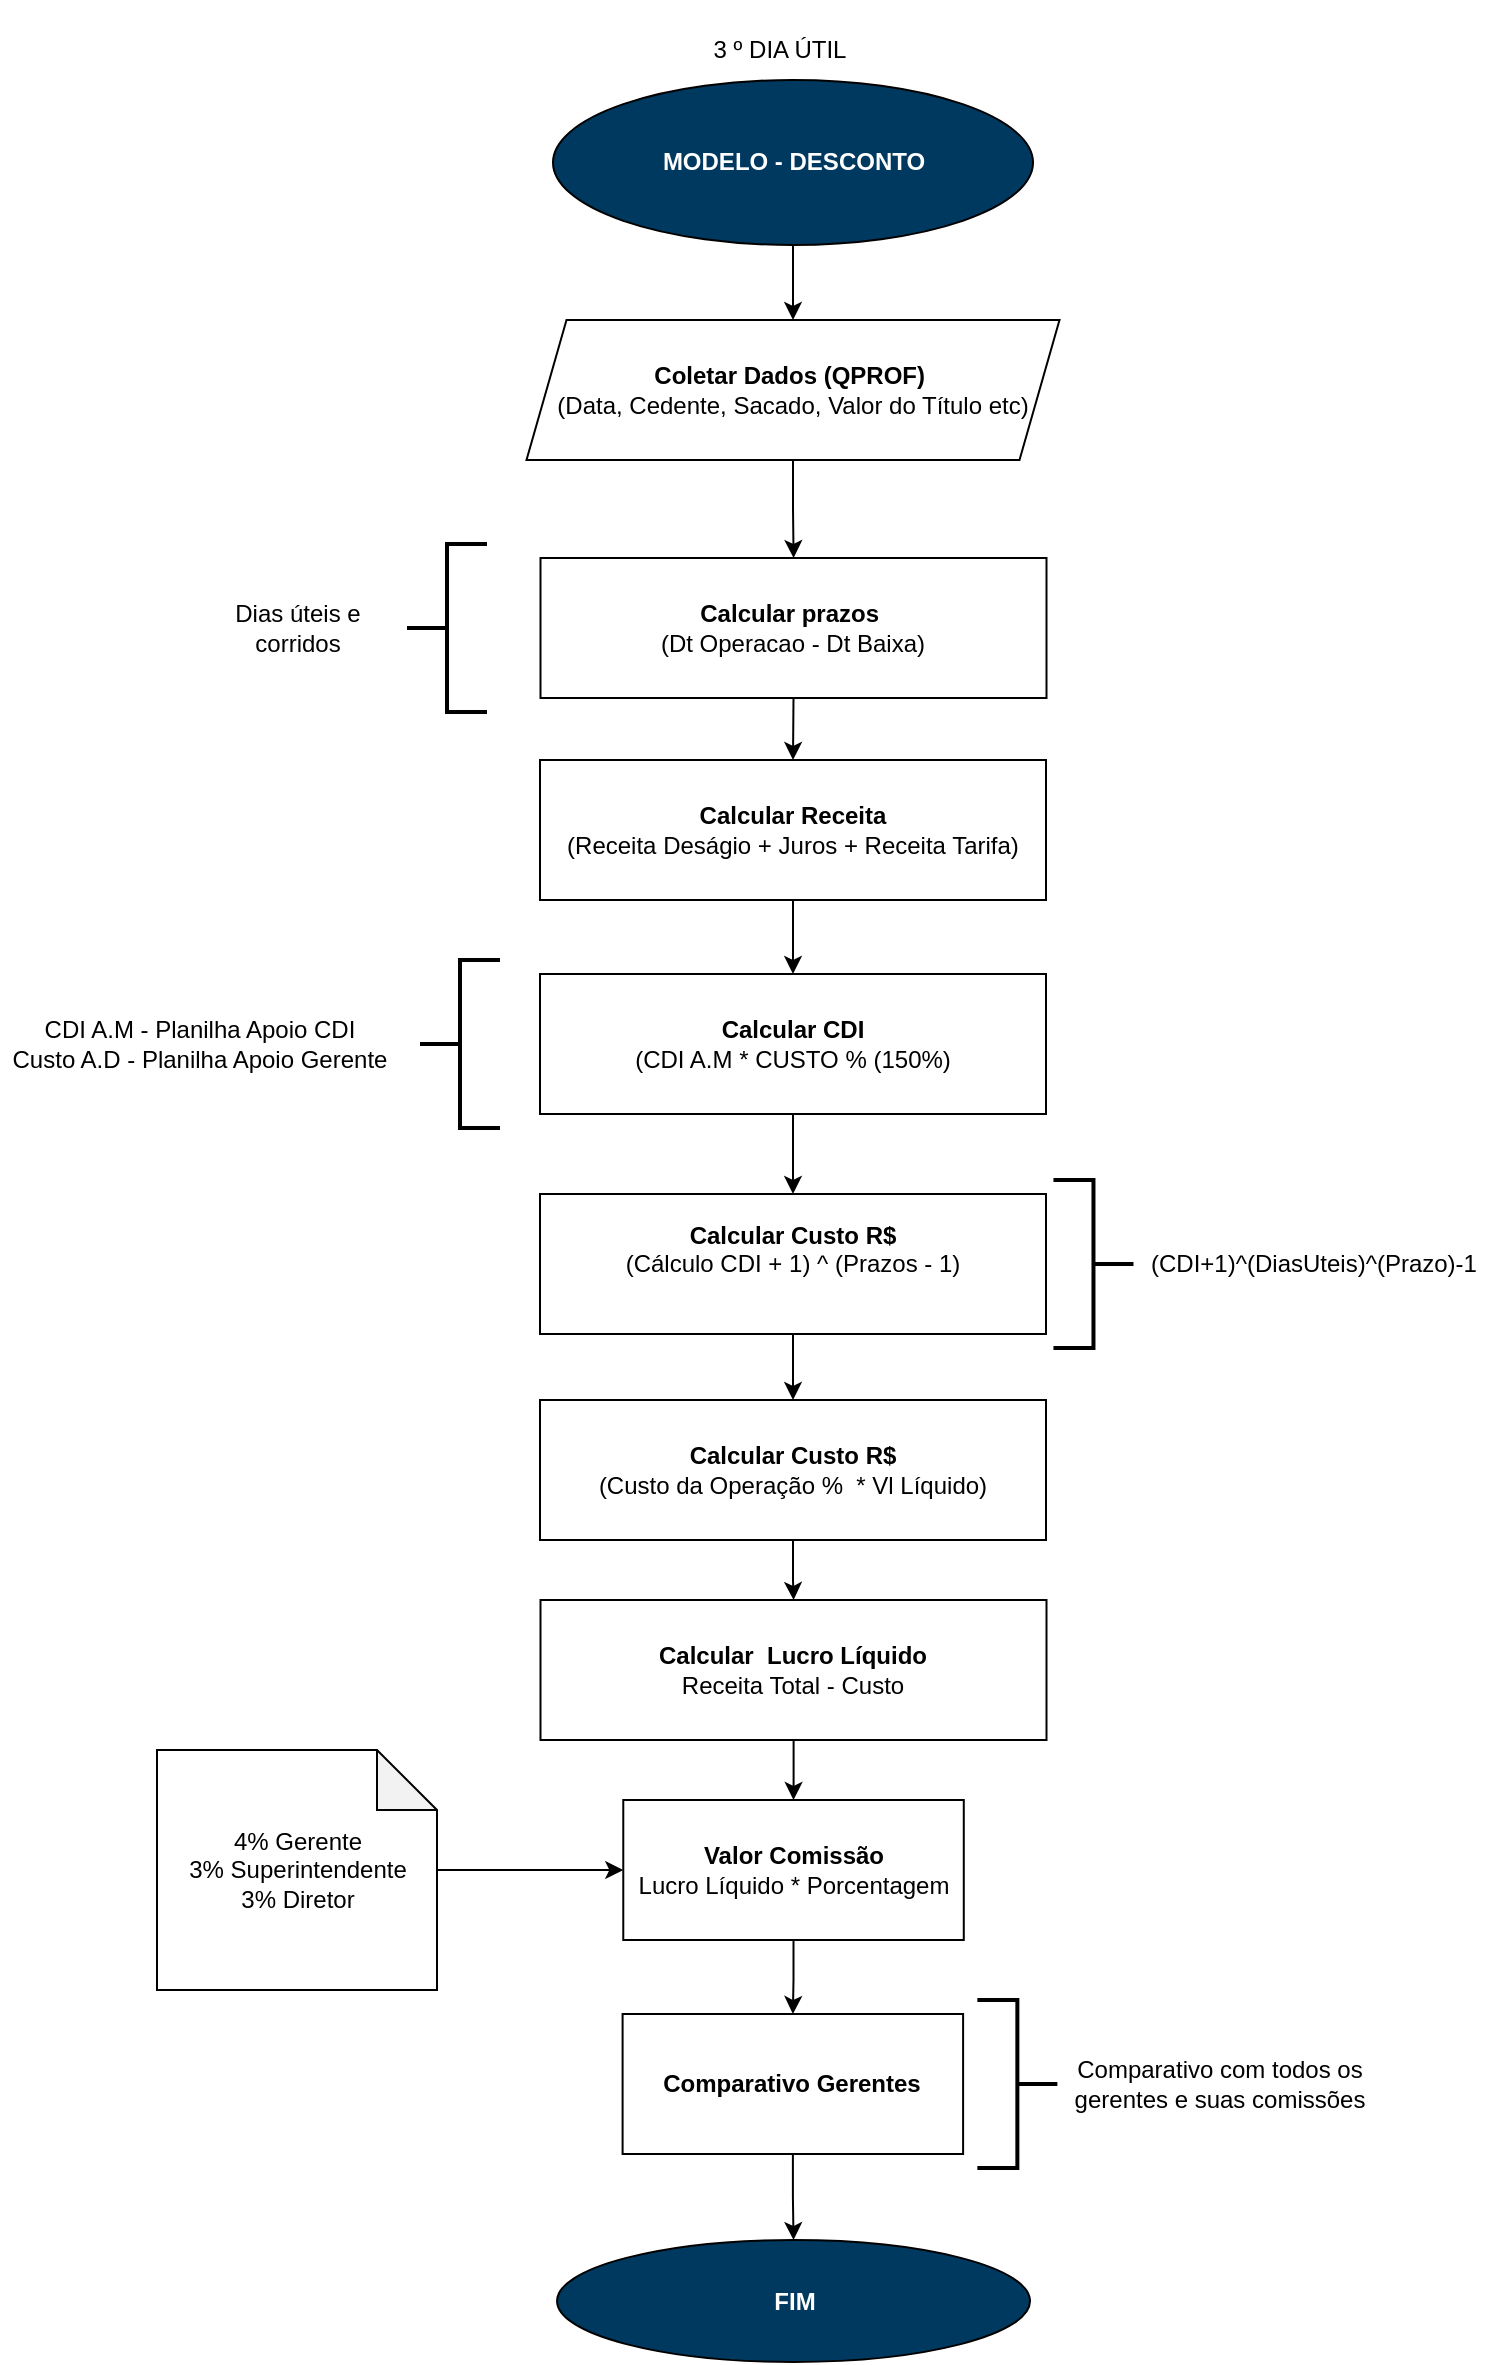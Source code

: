 <mxfile version="24.7.10" pages="4">
  <diagram name="Desconto" id="_d2cayw3rxY8vn-zWWvY">
    <mxGraphModel dx="2306" dy="2177" grid="1" gridSize="10" guides="1" tooltips="1" connect="1" arrows="1" fold="1" page="1" pageScale="1" pageWidth="827" pageHeight="1169" math="0" shadow="0">
      <root>
        <mxCell id="0" />
        <mxCell id="1" parent="0" />
        <mxCell id="TeKsGyX4EHNwTsalYo8B-63" style="edgeStyle=orthogonalEdgeStyle;rounded=0;orthogonalLoop=1;jettySize=auto;html=1;exitX=0.5;exitY=1;exitDx=0;exitDy=0;entryX=0.5;entryY=1;entryDx=0;entryDy=0;" parent="1" edge="1">
          <mxGeometry relative="1" as="geometry">
            <mxPoint x="1140" y="1192.5" as="targetPoint" />
          </mxGeometry>
        </mxCell>
        <mxCell id="TeKsGyX4EHNwTsalYo8B-71" style="edgeStyle=orthogonalEdgeStyle;rounded=0;orthogonalLoop=1;jettySize=auto;html=1;exitX=1;exitY=0.5;exitDx=0;exitDy=0;entryX=0;entryY=0.5;entryDx=0;entryDy=0;" parent="1" edge="1">
          <mxGeometry relative="1" as="geometry">
            <mxPoint x="1240" y="1155" as="sourcePoint" />
          </mxGeometry>
        </mxCell>
        <mxCell id="s9tQfGSfNcySYrhV0mtR-148" value="3 º DIA ÚTIL" style="text;html=1;align=center;verticalAlign=middle;whiteSpace=wrap;rounded=0;" parent="1" vertex="1">
          <mxGeometry x="395.25" y="-340" width="150" height="50" as="geometry" />
        </mxCell>
        <mxCell id="6R9e0S38YPJOB4MfhtHX-23" style="edgeStyle=orthogonalEdgeStyle;rounded=0;orthogonalLoop=1;jettySize=auto;html=1;exitX=0.5;exitY=1;exitDx=0;exitDy=0;entryX=0.5;entryY=0;entryDx=0;entryDy=0;" parent="1" source="s9tQfGSfNcySYrhV0mtR-16" target="ZZocRbKpfJS5ne6Fi3mc-1" edge="1">
          <mxGeometry relative="1" as="geometry">
            <mxPoint x="476.875" y="247" as="targetPoint" />
          </mxGeometry>
        </mxCell>
        <mxCell id="s9tQfGSfNcySYrhV0mtR-16" value="&lt;b&gt;Calcular Receita&lt;/b&gt;&lt;br&gt;(Receita Deságio + Juros + Receita Tarifa)" style="rounded=0;whiteSpace=wrap;html=1;" parent="1" vertex="1">
          <mxGeometry x="350" y="40" width="253" height="70" as="geometry" />
        </mxCell>
        <mxCell id="6R9e0S38YPJOB4MfhtHX-8" style="edgeStyle=orthogonalEdgeStyle;rounded=0;orthogonalLoop=1;jettySize=auto;html=1;exitX=0.5;exitY=1;exitDx=0;exitDy=0;entryX=0.5;entryY=0;entryDx=0;entryDy=0;" parent="1" source="s9tQfGSfNcySYrhV0mtR-18" target="s9tQfGSfNcySYrhV0mtR-16" edge="1">
          <mxGeometry relative="1" as="geometry">
            <mxPoint x="476.5" y="80" as="targetPoint" />
          </mxGeometry>
        </mxCell>
        <mxCell id="s9tQfGSfNcySYrhV0mtR-18" value="&lt;b&gt;Calcular prazos&amp;nbsp;&lt;/b&gt;&lt;br&gt;(Dt Operacao - Dt Baixa)" style="rounded=0;whiteSpace=wrap;html=1;" parent="1" vertex="1">
          <mxGeometry x="350.25" y="-61" width="253" height="70" as="geometry" />
        </mxCell>
        <mxCell id="6R9e0S38YPJOB4MfhtHX-39" style="edgeStyle=orthogonalEdgeStyle;rounded=0;orthogonalLoop=1;jettySize=auto;html=1;exitX=0.5;exitY=1;exitDx=0;exitDy=0;entryX=0.5;entryY=0;entryDx=0;entryDy=0;" parent="1" source="s9tQfGSfNcySYrhV0mtR-42" target="6R9e0S38YPJOB4MfhtHX-30" edge="1">
          <mxGeometry relative="1" as="geometry" />
        </mxCell>
        <mxCell id="s9tQfGSfNcySYrhV0mtR-42" value="&lt;b&gt;&lt;font color=&quot;#ffffff&quot;&gt;MODELO - DESCONTO&lt;/font&gt;&lt;/b&gt;" style="ellipse;whiteSpace=wrap;html=1;fillColor=#003960;" parent="1" vertex="1">
          <mxGeometry x="356.5" y="-300" width="240" height="82.5" as="geometry" />
        </mxCell>
        <mxCell id="6R9e0S38YPJOB4MfhtHX-20" value="" style="strokeWidth=2;html=1;shape=mxgraph.flowchart.annotation_2;align=left;labelPosition=right;pointerEvents=1;fillColor=#003960;" parent="1" vertex="1">
          <mxGeometry x="283.5" y="-68" width="40" height="84" as="geometry" />
        </mxCell>
        <mxCell id="6R9e0S38YPJOB4MfhtHX-21" value="Dias úteis e corridos" style="text;html=1;align=center;verticalAlign=middle;whiteSpace=wrap;rounded=0;" parent="1" vertex="1">
          <mxGeometry x="183.5" y="-44" width="90" height="36" as="geometry" />
        </mxCell>
        <mxCell id="yP4JoTnGkoKO8JnlrIDl-3" value="" style="edgeStyle=orthogonalEdgeStyle;rounded=0;orthogonalLoop=1;jettySize=auto;html=1;" parent="1" source="6R9e0S38YPJOB4MfhtHX-28" target="6R9e0S38YPJOB4MfhtHX-32" edge="1">
          <mxGeometry relative="1" as="geometry" />
        </mxCell>
        <mxCell id="6R9e0S38YPJOB4MfhtHX-28" value="&lt;div&gt;&lt;b&gt;Calcular Custo R$&lt;/b&gt;&lt;br&gt;(Custo da Operação %&amp;nbsp; * Vl Líquido)&lt;/div&gt;" style="rounded=0;whiteSpace=wrap;html=1;" parent="1" vertex="1">
          <mxGeometry x="350" y="360" width="253" height="70" as="geometry" />
        </mxCell>
        <mxCell id="6R9e0S38YPJOB4MfhtHX-31" style="edgeStyle=orthogonalEdgeStyle;rounded=0;orthogonalLoop=1;jettySize=auto;html=1;exitX=0.5;exitY=1;exitDx=0;exitDy=0;" parent="1" source="6R9e0S38YPJOB4MfhtHX-30" target="s9tQfGSfNcySYrhV0mtR-18" edge="1">
          <mxGeometry relative="1" as="geometry" />
        </mxCell>
        <mxCell id="6R9e0S38YPJOB4MfhtHX-30" value="&lt;b&gt;Coletar Dados (QPROF)&amp;nbsp;&lt;/b&gt;&lt;div&gt;(Data, Cedente, Sacado, Valor do Título etc)&lt;/div&gt;" style="shape=parallelogram;perimeter=parallelogramPerimeter;whiteSpace=wrap;html=1;fixedSize=1;" parent="1" vertex="1">
          <mxGeometry x="343.25" y="-180" width="266.5" height="70" as="geometry" />
        </mxCell>
        <mxCell id="yP4JoTnGkoKO8JnlrIDl-5" value="" style="edgeStyle=orthogonalEdgeStyle;rounded=0;orthogonalLoop=1;jettySize=auto;html=1;" parent="1" source="6R9e0S38YPJOB4MfhtHX-32" target="6R9e0S38YPJOB4MfhtHX-57" edge="1">
          <mxGeometry relative="1" as="geometry" />
        </mxCell>
        <mxCell id="6R9e0S38YPJOB4MfhtHX-32" value="&lt;b&gt;Calcular&amp;nbsp;&amp;nbsp;&lt;/b&gt;&lt;b&gt;Lucro Líquido&lt;br&gt;&lt;/b&gt;Receita Total -&amp;nbsp;&lt;span style=&quot;background-color: initial;&quot;&gt;Custo&lt;/span&gt;" style="rounded=0;whiteSpace=wrap;html=1;" parent="1" vertex="1">
          <mxGeometry x="350.25" y="460" width="253" height="70" as="geometry" />
        </mxCell>
        <mxCell id="yP4JoTnGkoKO8JnlrIDl-6" value="" style="edgeStyle=orthogonalEdgeStyle;rounded=0;orthogonalLoop=1;jettySize=auto;html=1;" parent="1" source="6R9e0S38YPJOB4MfhtHX-57" target="12A56TbVkGBOpqcJUSsV-4" edge="1">
          <mxGeometry relative="1" as="geometry" />
        </mxCell>
        <mxCell id="6R9e0S38YPJOB4MfhtHX-57" value="&lt;b&gt;Valor Comissão&lt;br&gt;&lt;/b&gt;Lucro Líquido * Porcentagem" style="rounded=0;whiteSpace=wrap;html=1;" parent="1" vertex="1">
          <mxGeometry x="391.64" y="560" width="170.25" height="70" as="geometry" />
        </mxCell>
        <mxCell id="6R9e0S38YPJOB4MfhtHX-59" value="&lt;b&gt;&lt;font color=&quot;#ffffff&quot;&gt;FIM&lt;/font&gt;&lt;/b&gt;" style="ellipse;whiteSpace=wrap;html=1;fillColor=#003960;" parent="1" vertex="1">
          <mxGeometry x="358.52" y="780" width="236.5" height="61" as="geometry" />
        </mxCell>
        <mxCell id="yP4JoTnGkoKO8JnlrIDl-7" value="" style="edgeStyle=orthogonalEdgeStyle;rounded=0;orthogonalLoop=1;jettySize=auto;html=1;" parent="1" source="12A56TbVkGBOpqcJUSsV-4" target="6R9e0S38YPJOB4MfhtHX-59" edge="1">
          <mxGeometry relative="1" as="geometry" />
        </mxCell>
        <mxCell id="yP4JoTnGkoKO8JnlrIDl-4" value="" style="edgeStyle=orthogonalEdgeStyle;rounded=0;orthogonalLoop=1;jettySize=auto;html=1;" parent="1" source="WtkpYPYLF3NqtBBW18X0-1" target="6R9e0S38YPJOB4MfhtHX-57" edge="1">
          <mxGeometry relative="1" as="geometry" />
        </mxCell>
        <mxCell id="WtkpYPYLF3NqtBBW18X0-1" value="&lt;div&gt;4% Gerente&lt;br&gt;3% Superintendente&lt;/div&gt;3% Diretor" style="shape=note;whiteSpace=wrap;html=1;backgroundOutline=1;darkOpacity=0.05;" parent="1" vertex="1">
          <mxGeometry x="158.5" y="535" width="140" height="120" as="geometry" />
        </mxCell>
        <mxCell id="yP4JoTnGkoKO8JnlrIDl-1" value="" style="group" parent="1" vertex="1" connectable="0">
          <mxGeometry x="80" y="140" width="523" height="84" as="geometry" />
        </mxCell>
        <mxCell id="6R9e0S38YPJOB4MfhtHX-25" value="CDI A.M - Planilha Apoio CDI&lt;div&gt;Custo A.D - Planilha Apoio Gerente&lt;/div&gt;" style="text;html=1;align=center;verticalAlign=middle;whiteSpace=wrap;rounded=0;" parent="yP4JoTnGkoKO8JnlrIDl-1" vertex="1">
          <mxGeometry y="24" width="200" height="36" as="geometry" />
        </mxCell>
        <mxCell id="6R9e0S38YPJOB4MfhtHX-38" value="" style="strokeWidth=2;html=1;shape=mxgraph.flowchart.annotation_2;align=left;labelPosition=right;pointerEvents=1;fillColor=#003960;" parent="yP4JoTnGkoKO8JnlrIDl-1" vertex="1">
          <mxGeometry x="210" width="40" height="84" as="geometry" />
        </mxCell>
        <mxCell id="ZZocRbKpfJS5ne6Fi3mc-1" value="&lt;b&gt;Calcular CDI&lt;br&gt;&lt;/b&gt;(CDI A.M * CUSTO % (150%)" style="rounded=0;whiteSpace=wrap;html=1;" parent="yP4JoTnGkoKO8JnlrIDl-1" vertex="1">
          <mxGeometry x="270" y="7" width="253" height="70" as="geometry" />
        </mxCell>
        <mxCell id="yP4JoTnGkoKO8JnlrIDl-9" value="" style="group" parent="1" vertex="1" connectable="0">
          <mxGeometry x="391.3" y="660" width="394.13" height="84" as="geometry" />
        </mxCell>
        <mxCell id="12A56TbVkGBOpqcJUSsV-4" value="&lt;b&gt;Comparativo Gerentes&lt;/b&gt;" style="rounded=0;whiteSpace=wrap;html=1;" parent="yP4JoTnGkoKO8JnlrIDl-9" vertex="1">
          <mxGeometry y="7" width="170.25" height="70" as="geometry" />
        </mxCell>
        <mxCell id="xZUfaCkXMy1GqnFISg14-1" value="" style="strokeWidth=2;html=1;shape=mxgraph.flowchart.annotation_2;align=left;labelPosition=right;pointerEvents=1;direction=west;rotation=0;" parent="yP4JoTnGkoKO8JnlrIDl-9" vertex="1">
          <mxGeometry x="177.38" width="40" height="84" as="geometry" />
        </mxCell>
        <mxCell id="xZUfaCkXMy1GqnFISg14-2" value="Comparativo com todos os gerentes e suas comissões" style="text;html=1;align=center;verticalAlign=middle;whiteSpace=wrap;rounded=0;" parent="yP4JoTnGkoKO8JnlrIDl-9" vertex="1">
          <mxGeometry x="204.13" y="9" width="190" height="66" as="geometry" />
        </mxCell>
        <mxCell id="GWBmuveaV4F98-f31__R-5" value="" style="edgeStyle=orthogonalEdgeStyle;rounded=0;orthogonalLoop=1;jettySize=auto;html=1;" edge="1" parent="1" source="GWBmuveaV4F98-f31__R-1" target="6R9e0S38YPJOB4MfhtHX-28">
          <mxGeometry relative="1" as="geometry" />
        </mxCell>
        <mxCell id="GWBmuveaV4F98-f31__R-4" value="" style="edgeStyle=orthogonalEdgeStyle;rounded=0;orthogonalLoop=1;jettySize=auto;html=1;" edge="1" parent="1" source="ZZocRbKpfJS5ne6Fi3mc-1" target="GWBmuveaV4F98-f31__R-1">
          <mxGeometry relative="1" as="geometry" />
        </mxCell>
        <mxCell id="GWBmuveaV4F98-f31__R-10" value="" style="group" vertex="1" connectable="0" parent="1">
          <mxGeometry x="350" y="250" width="476.74" height="84" as="geometry" />
        </mxCell>
        <mxCell id="GWBmuveaV4F98-f31__R-1" value="&lt;b&gt;Calcular&amp;nbsp;&lt;/b&gt;&lt;b&gt;Custo R$&lt;br&gt;&lt;/b&gt;(Cálculo CDI + 1) ^ (Prazos - 1)&lt;br&gt;&lt;div&gt;&lt;br&gt;&lt;/div&gt;" style="rounded=0;whiteSpace=wrap;html=1;" vertex="1" parent="GWBmuveaV4F98-f31__R-10">
          <mxGeometry y="7" width="253" height="70" as="geometry" />
        </mxCell>
        <mxCell id="GWBmuveaV4F98-f31__R-2" value="" style="strokeWidth=2;html=1;shape=mxgraph.flowchart.annotation_2;align=left;labelPosition=right;pointerEvents=1;direction=west;fillColor=#003960;" vertex="1" parent="GWBmuveaV4F98-f31__R-10">
          <mxGeometry x="256.74" width="40" height="84" as="geometry" />
        </mxCell>
        <mxCell id="GWBmuveaV4F98-f31__R-3" value="(CDI+1)^(DiasUteis)^(Prazo)-1" style="text;html=1;align=center;verticalAlign=middle;whiteSpace=wrap;rounded=0;" vertex="1" parent="GWBmuveaV4F98-f31__R-10">
          <mxGeometry x="296.74" y="24" width="180" height="36" as="geometry" />
        </mxCell>
      </root>
    </mxGraphModel>
  </diagram>
  <diagram id="k5cFWQFqlMl-SQ0jzQPr" name="CCB E NC">
    <mxGraphModel dx="422" dy="1715" grid="1" gridSize="10" guides="1" tooltips="1" connect="1" arrows="1" fold="1" page="1" pageScale="1" pageWidth="827" pageHeight="1169" math="0" shadow="0">
      <root>
        <mxCell id="0" />
        <mxCell id="1" parent="0" />
        <mxCell id="7jhAaIwT8uO-WgDqWZ5D-1" value="" style="strokeWidth=2;html=1;shape=mxgraph.flowchart.annotation_2;align=left;labelPosition=right;pointerEvents=1;fillColor=#003960;" parent="1" vertex="1">
          <mxGeometry x="1590" y="290" width="40" height="84" as="geometry" />
        </mxCell>
        <mxCell id="7jhAaIwT8uO-WgDqWZ5D-2" value="Dias úteis e corridos" style="text;html=1;align=center;verticalAlign=middle;whiteSpace=wrap;rounded=0;" parent="1" vertex="1">
          <mxGeometry x="1500" y="314" width="90" height="36" as="geometry" />
        </mxCell>
        <mxCell id="7jhAaIwT8uO-WgDqWZ5D-5" value="" style="strokeWidth=2;html=1;shape=mxgraph.flowchart.annotation_2;align=left;labelPosition=right;pointerEvents=1;fillColor=#003960;" parent="1" vertex="1">
          <mxGeometry x="1590" y="420" width="40" height="84" as="geometry" />
        </mxCell>
        <mxCell id="7jhAaIwT8uO-WgDqWZ5D-6" value="Realiza uma soma partir do número de aditivo, fundo e quantidade de parcelas&lt;br&gt;(Parcela Prevista)" style="text;html=1;align=center;verticalAlign=middle;whiteSpace=wrap;rounded=0;" parent="1" vertex="1">
          <mxGeometry x="1410" y="429" width="190" height="66" as="geometry" />
        </mxCell>
        <mxCell id="7jhAaIwT8uO-WgDqWZ5D-8" value="" style="strokeWidth=2;html=1;shape=mxgraph.flowchart.annotation_2;align=left;labelPosition=right;pointerEvents=1;fillColor=#003960;" parent="1" vertex="1">
          <mxGeometry x="1590" y="543" width="40" height="84" as="geometry" />
        </mxCell>
        <mxCell id="7jhAaIwT8uO-WgDqWZ5D-9" value="PROCV em uma tabela apoio de NC E CCB" style="text;html=1;align=center;verticalAlign=middle;whiteSpace=wrap;rounded=0;" parent="1" vertex="1">
          <mxGeometry x="1410" y="552" width="190" height="66" as="geometry" />
        </mxCell>
        <mxCell id="vIKfB7wCzCkGlQADSQGg-4" style="edgeStyle=orthogonalEdgeStyle;rounded=0;orthogonalLoop=1;jettySize=auto;html=1;exitX=0.5;exitY=1;exitDx=0;exitDy=0;entryX=0.5;entryY=0;entryDx=0;entryDy=0;" parent="1" source="vIKfB7wCzCkGlQADSQGg-5" target="vIKfB7wCzCkGlQADSQGg-9" edge="1">
          <mxGeometry relative="1" as="geometry">
            <mxPoint x="1768" y="377.5" as="targetPoint" />
          </mxGeometry>
        </mxCell>
        <mxCell id="vIKfB7wCzCkGlQADSQGg-5" value="&lt;b&gt;Calcular Prazos e Quantidade de Parcelas&lt;/b&gt;" style="rounded=0;whiteSpace=wrap;html=1;" parent="1" vertex="1">
          <mxGeometry x="1640" y="297.5" width="253" height="70" as="geometry" />
        </mxCell>
        <mxCell id="vIKfB7wCzCkGlQADSQGg-6" style="edgeStyle=orthogonalEdgeStyle;rounded=0;orthogonalLoop=1;jettySize=auto;html=1;exitX=1;exitY=0.5;exitDx=0;exitDy=0;entryX=0;entryY=0.5;entryDx=0;entryDy=0;" parent="1" source="vIKfB7wCzCkGlQADSQGg-7" target="vIKfB7wCzCkGlQADSQGg-11" edge="1">
          <mxGeometry relative="1" as="geometry" />
        </mxCell>
        <mxCell id="vIKfB7wCzCkGlQADSQGg-7" value="&lt;b&gt;Calcular&amp;nbsp;&lt;/b&gt;&lt;b&gt;Saldo Devedor&lt;/b&gt;" style="rounded=0;whiteSpace=wrap;html=1;" parent="1" vertex="1">
          <mxGeometry x="1640" y="547.5" width="253" height="70" as="geometry" />
        </mxCell>
        <mxCell id="vIKfB7wCzCkGlQADSQGg-8" style="edgeStyle=orthogonalEdgeStyle;rounded=0;orthogonalLoop=1;jettySize=auto;html=1;exitX=0.5;exitY=1;exitDx=0;exitDy=0;entryX=0.5;entryY=0;entryDx=0;entryDy=0;" parent="1" source="vIKfB7wCzCkGlQADSQGg-9" target="vIKfB7wCzCkGlQADSQGg-7" edge="1">
          <mxGeometry relative="1" as="geometry" />
        </mxCell>
        <mxCell id="vIKfB7wCzCkGlQADSQGg-9" value="&lt;b&gt;Calcular&amp;nbsp;&lt;/b&gt;&lt;b&gt;Parcela Principal&lt;/b&gt;&lt;div&gt;&lt;br&gt;&lt;/div&gt;" style="rounded=0;whiteSpace=wrap;html=1;" parent="1" vertex="1">
          <mxGeometry x="1640" y="427.5" width="253" height="70" as="geometry" />
        </mxCell>
        <mxCell id="vIKfB7wCzCkGlQADSQGg-10" value="" style="edgeStyle=orthogonalEdgeStyle;rounded=0;orthogonalLoop=1;jettySize=auto;html=1;exitX=0.5;exitY=0;exitDx=0;exitDy=0;entryX=0.5;entryY=1;entryDx=0;entryDy=0;" parent="1" source="vIKfB7wCzCkGlQADSQGg-11" target="vIKfB7wCzCkGlQADSQGg-13" edge="1">
          <mxGeometry relative="1" as="geometry" />
        </mxCell>
        <mxCell id="vIKfB7wCzCkGlQADSQGg-11" value="&lt;b&gt;Calcular&amp;nbsp;&lt;/b&gt;&lt;b&gt;Receita Total da Parcela&lt;/b&gt;&lt;br&gt;(Receita Pré + Receita Pós + Receita Juros/Mora/Acertos" style="rounded=0;whiteSpace=wrap;html=1;" parent="1" vertex="1">
          <mxGeometry x="1991.5" y="547.5" width="253" height="70" as="geometry" />
        </mxCell>
        <mxCell id="vIKfB7wCzCkGlQADSQGg-12" style="edgeStyle=orthogonalEdgeStyle;rounded=0;orthogonalLoop=1;jettySize=auto;html=1;exitX=0.5;exitY=0;exitDx=0;exitDy=0;entryX=0.5;entryY=1;entryDx=0;entryDy=0;" parent="1" source="vIKfB7wCzCkGlQADSQGg-13" target="vIKfB7wCzCkGlQADSQGg-17" edge="1">
          <mxGeometry relative="1" as="geometry">
            <mxPoint x="2118" y="387.5" as="targetPoint" />
          </mxGeometry>
        </mxCell>
        <mxCell id="vIKfB7wCzCkGlQADSQGg-13" value="&lt;b&gt;Calcular CDI&lt;br&gt;&lt;/b&gt;(CDI A.M * CUSTO % (150%)" style="rounded=0;whiteSpace=wrap;html=1;" parent="1" vertex="1">
          <mxGeometry x="1991.5" y="428.5" width="253" height="70" as="geometry" />
        </mxCell>
        <mxCell id="vIKfB7wCzCkGlQADSQGg-14" style="edgeStyle=orthogonalEdgeStyle;rounded=0;orthogonalLoop=1;jettySize=auto;html=1;exitX=0.5;exitY=1;exitDx=0;exitDy=0;entryX=0.5;entryY=0;entryDx=0;entryDy=0;" parent="1" source="vIKfB7wCzCkGlQADSQGg-15" target="6rHBd71rpCZQ0cB7g7X_-1" edge="1">
          <mxGeometry relative="1" as="geometry">
            <mxPoint x="1766.5" y="160" as="targetPoint" />
          </mxGeometry>
        </mxCell>
        <mxCell id="vIKfB7wCzCkGlQADSQGg-15" value="&lt;b&gt;&lt;font color=&quot;#ffffff&quot;&gt;MODELO CCB e NC&lt;/font&gt;&lt;/b&gt;" style="ellipse;whiteSpace=wrap;html=1;fillColor=#003960;" parent="1" vertex="1">
          <mxGeometry x="1652.25" y="20" width="240" height="82.5" as="geometry" />
        </mxCell>
        <mxCell id="vIKfB7wCzCkGlQADSQGg-16" style="edgeStyle=orthogonalEdgeStyle;rounded=0;orthogonalLoop=1;jettySize=auto;html=1;entryX=0.5;entryY=1;entryDx=0;entryDy=0;" parent="1" source="vIKfB7wCzCkGlQADSQGg-17" target="vIKfB7wCzCkGlQADSQGg-41" edge="1">
          <mxGeometry relative="1" as="geometry" />
        </mxCell>
        <mxCell id="vIKfB7wCzCkGlQADSQGg-17" value="&lt;b&gt;Calcular&amp;nbsp;&lt;/b&gt;&lt;b&gt;Custo R$&lt;br&gt;&lt;/b&gt;(Cálculo CDI + 1) ^ (Prazos - 1)&lt;br&gt;&lt;div&gt;&lt;br&gt;&lt;/div&gt;" style="rounded=0;whiteSpace=wrap;html=1;" parent="1" vertex="1">
          <mxGeometry x="1991.5" y="299.5" width="253" height="70" as="geometry" />
        </mxCell>
        <mxCell id="6xUZ85JvRuJn5r9nFcfb-11" style="edgeStyle=orthogonalEdgeStyle;rounded=0;orthogonalLoop=1;jettySize=auto;html=1;entryX=0.5;entryY=0;entryDx=0;entryDy=0;exitX=0.5;exitY=0;exitDx=0;exitDy=0;" parent="1" source="vIKfB7wCzCkGlQADSQGg-22" target="6xUZ85JvRuJn5r9nFcfb-12" edge="1">
          <mxGeometry relative="1" as="geometry">
            <mxPoint x="2775" y="23" as="targetPoint" />
            <Array as="points">
              <mxPoint x="2445" y="-138" />
              <mxPoint x="3188" y="-138" />
            </Array>
            <mxPoint x="2400" y="-108.0" as="sourcePoint" />
          </mxGeometry>
        </mxCell>
        <mxCell id="6xUZ85JvRuJn5r9nFcfb-16" value="&lt;font style=&quot;font-size: 11px;&quot;&gt;&lt;b&gt;Não há comissionamento&lt;/b&gt;&lt;/font&gt;" style="edgeLabel;html=1;align=center;verticalAlign=middle;resizable=0;points=[];" parent="6xUZ85JvRuJn5r9nFcfb-11" vertex="1" connectable="0">
          <mxGeometry x="0.899" relative="1" as="geometry">
            <mxPoint as="offset" />
          </mxGeometry>
        </mxCell>
        <mxCell id="6xUZ85JvRuJn5r9nFcfb-19" value="&lt;font style=&quot;font-size: 12px;&quot;&gt;&lt;b&gt;NÃO&lt;/b&gt;&lt;/font&gt;" style="edgeLabel;html=1;align=center;verticalAlign=middle;resizable=0;points=[];" parent="6xUZ85JvRuJn5r9nFcfb-11" vertex="1" connectable="0">
          <mxGeometry x="-0.28" y="-1" relative="1" as="geometry">
            <mxPoint y="-11" as="offset" />
          </mxGeometry>
        </mxCell>
        <mxCell id="6xUZ85JvRuJn5r9nFcfb-17" style="edgeStyle=orthogonalEdgeStyle;rounded=0;orthogonalLoop=1;jettySize=auto;html=1;exitX=1;exitY=0.5;exitDx=0;exitDy=0;entryX=0.5;entryY=0;entryDx=0;entryDy=0;" parent="1" source="vIKfB7wCzCkGlQADSQGg-22" target="FxlYlC4geTRAHk9puQJs-1" edge="1">
          <mxGeometry relative="1" as="geometry">
            <mxPoint x="2815.13" y="167" as="targetPoint" />
          </mxGeometry>
        </mxCell>
        <mxCell id="6xUZ85JvRuJn5r9nFcfb-18" value="&lt;b&gt;&lt;font style=&quot;font-size: 12px;&quot;&gt;SIM&lt;/font&gt;&lt;/b&gt;" style="edgeLabel;html=1;align=center;verticalAlign=middle;resizable=0;points=[];" parent="6xUZ85JvRuJn5r9nFcfb-17" vertex="1" connectable="0">
          <mxGeometry x="-0.021" y="5" relative="1" as="geometry">
            <mxPoint x="-7" y="30" as="offset" />
          </mxGeometry>
        </mxCell>
        <mxCell id="vIKfB7wCzCkGlQADSQGg-22" value="&lt;font color=&quot;#ffffff&quot;&gt;&lt;b&gt;Lucro Líquido &amp;gt; 0?&lt;/b&gt;&lt;/font&gt;" style="rhombus;whiteSpace=wrap;html=1;fillColor=#003960;" parent="1" vertex="1">
          <mxGeometry x="2290" y="-100" width="310" height="155" as="geometry" />
        </mxCell>
        <mxCell id="P6HdtfM3hRBSKh-L1GdB-3" style="edgeStyle=orthogonalEdgeStyle;rounded=0;orthogonalLoop=1;jettySize=auto;html=1;entryX=0;entryY=0.5;entryDx=0;entryDy=0;exitX=0.5;exitY=0;exitDx=0;exitDy=0;" parent="1" source="vIKfB7wCzCkGlQADSQGg-41" target="vIKfB7wCzCkGlQADSQGg-22" edge="1">
          <mxGeometry relative="1" as="geometry" />
        </mxCell>
        <mxCell id="vIKfB7wCzCkGlQADSQGg-41" value="&lt;b&gt;Calcular&amp;nbsp;&amp;nbsp;&lt;/b&gt;&lt;b&gt;Lucro Líquido&lt;br&gt;&lt;/b&gt;(Receita Total -&amp;nbsp;&lt;span style=&quot;background-color: initial;&quot;&gt;Custo)&lt;/span&gt;" style="rounded=0;whiteSpace=wrap;html=1;" parent="1" vertex="1">
          <mxGeometry x="1991" y="150" width="253" height="70" as="geometry" />
        </mxCell>
        <mxCell id="6xUZ85JvRuJn5r9nFcfb-7" value="" style="strokeWidth=2;html=1;shape=mxgraph.flowchart.annotation_2;align=left;labelPosition=right;pointerEvents=1;direction=west;fillColor=#003960;" parent="1" vertex="1">
          <mxGeometry x="2250" y="289.5" width="40" height="84" as="geometry" />
        </mxCell>
        <mxCell id="6xUZ85JvRuJn5r9nFcfb-8" value="(CDI+1)^(DiasUteis)^(Prazo)-1" style="text;html=1;align=center;verticalAlign=middle;whiteSpace=wrap;rounded=0;" parent="1" vertex="1">
          <mxGeometry x="2290" y="313.5" width="180" height="36" as="geometry" />
        </mxCell>
        <mxCell id="6xUZ85JvRuJn5r9nFcfb-12" value="&lt;b&gt;&lt;font color=&quot;#ffffff&quot;&gt;FIM&lt;/font&gt;&lt;/b&gt;" style="ellipse;whiteSpace=wrap;html=1;fillColor=#003960;" parent="1" vertex="1">
          <mxGeometry x="3068.3" y="252" width="240" height="82.5" as="geometry" />
        </mxCell>
        <mxCell id="FxlYlC4geTRAHk9puQJs-4" style="edgeStyle=orthogonalEdgeStyle;rounded=0;orthogonalLoop=1;jettySize=auto;html=1;exitX=0.5;exitY=1;exitDx=0;exitDy=0;" parent="1" source="FxlYlC4geTRAHk9puQJs-1" target="FxlYlC4geTRAHk9puQJs-2" edge="1">
          <mxGeometry relative="1" as="geometry" />
        </mxCell>
        <mxCell id="FxlYlC4geTRAHk9puQJs-1" value="&lt;b&gt;Valor Comissão&lt;/b&gt;&lt;br&gt;Lucro Líquido * Porcentagem" style="rounded=0;whiteSpace=wrap;html=1;" parent="1" vertex="1">
          <mxGeometry x="2630" y="202.5" width="170.25" height="70" as="geometry" />
        </mxCell>
        <mxCell id="FxlYlC4geTRAHk9puQJs-5" style="edgeStyle=orthogonalEdgeStyle;rounded=0;orthogonalLoop=1;jettySize=auto;html=1;entryX=0.5;entryY=1;entryDx=0;entryDy=0;" parent="1" target="6xUZ85JvRuJn5r9nFcfb-12" edge="1">
          <mxGeometry relative="1" as="geometry">
            <mxPoint x="2755.25" y="508.0" as="sourcePoint" />
          </mxGeometry>
        </mxCell>
        <mxCell id="FxlYlC4geTRAHk9puQJs-2" value="&lt;b&gt;Comparativo Gerentes&lt;/b&gt;" style="rounded=0;whiteSpace=wrap;html=1;" parent="1" vertex="1">
          <mxGeometry x="2630" y="481" width="170.25" height="70" as="geometry" />
        </mxCell>
        <mxCell id="vC_jY1O479mAw5l7-w_8-2" value="" style="strokeWidth=2;html=1;shape=mxgraph.flowchart.annotation_2;align=left;labelPosition=right;pointerEvents=1;fillColor=#003960;" parent="1" vertex="1">
          <mxGeometry x="1590" y="153" width="40" height="84" as="geometry" />
        </mxCell>
        <mxCell id="vC_jY1O479mAw5l7-w_8-4" value="&lt;span style=&quot;font-size: 14.667px;&quot;&gt;base dos liquidados&lt;/span&gt;&lt;br style=&quot;font-size: 14.667px;&quot;&gt;&lt;span style=&quot;font-size: 14.667px;&quot;&gt;referente ao mês anterior ao cálculo da comissão&lt;/span&gt;" style="text;html=1;align=center;verticalAlign=middle;whiteSpace=wrap;rounded=0;" parent="1" vertex="1">
          <mxGeometry x="1320" y="179.5" width="260" height="36" as="geometry" />
        </mxCell>
        <mxCell id="LdSgvPPgK1jm--LDS9ot-1" value="&lt;h1 style=&quot;margin-top: 0px;&quot;&gt;&lt;span style=&quot;font-size: 12px; font-weight: 400;&quot;&gt;Filtra as operações/comissões dos gerentes por mês&lt;/span&gt;&lt;/h1&gt;" style="text;html=1;whiteSpace=wrap;overflow=hidden;rounded=0;" parent="1" vertex="1">
          <mxGeometry x="2570" y="597.5" width="340" height="50" as="geometry" />
        </mxCell>
        <mxCell id="P6HdtfM3hRBSKh-L1GdB-2" value="" style="edgeStyle=orthogonalEdgeStyle;rounded=0;orthogonalLoop=1;jettySize=auto;html=1;exitX=0.481;exitY=0.983;exitDx=0;exitDy=0;entryX=0.5;entryY=0;entryDx=0;entryDy=0;exitPerimeter=0;" parent="1" source="6rHBd71rpCZQ0cB7g7X_-1" target="vIKfB7wCzCkGlQADSQGg-5" edge="1">
          <mxGeometry relative="1" as="geometry">
            <mxPoint x="1766.5" y="230" as="sourcePoint" />
            <mxPoint x="1766.5" y="200" as="targetPoint" />
          </mxGeometry>
        </mxCell>
        <mxCell id="Uv7BEkV8OwReb3af9JAe-1" value="" style="strokeWidth=2;html=1;shape=mxgraph.flowchart.annotation_2;align=left;labelPosition=right;pointerEvents=1;direction=west;fillColor=#003960;rotation=90;" parent="1" vertex="1">
          <mxGeometry x="2700.13" y="543" width="40" height="84" as="geometry" />
        </mxCell>
        <mxCell id="BvzIrQlNWE1yIMJyPVnd-2" value="&lt;div&gt;4% Gerente&lt;br&gt;3% Superintendente&lt;/div&gt;3% Diretor" style="shape=note;whiteSpace=wrap;html=1;backgroundOutline=1;darkOpacity=0.05;" parent="1" vertex="1">
          <mxGeometry x="2824" y="177" width="140" height="120" as="geometry" />
        </mxCell>
        <mxCell id="BvzIrQlNWE1yIMJyPVnd-3" value="" style="endArrow=none;dashed=1;html=1;rounded=0;entryX=0;entryY=0.5;entryDx=0;entryDy=0;entryPerimeter=0;exitX=1;exitY=0.5;exitDx=0;exitDy=0;" parent="1" source="FxlYlC4geTRAHk9puQJs-1" target="BvzIrQlNWE1yIMJyPVnd-2" edge="1">
          <mxGeometry width="50" height="50" relative="1" as="geometry">
            <mxPoint x="2695.13" y="202" as="sourcePoint" />
            <mxPoint x="3018.63" y="213" as="targetPoint" />
          </mxGeometry>
        </mxCell>
        <mxCell id="6rHBd71rpCZQ0cB7g7X_-1" value="&lt;b&gt;Coletar Dados (QPROF e Calculo Gestora)&lt;/b&gt;&lt;br&gt;(Datas, Cedente, Deságio, Descontos, Abatimento, Encargos, Vl Pago)" style="shape=parallelogram;perimeter=parallelogramPerimeter;whiteSpace=wrap;html=1;fixedSize=1;" parent="1" vertex="1">
          <mxGeometry x="1628" y="152" width="288.5" height="67" as="geometry" />
        </mxCell>
        <mxCell id="NwlQjBFCa17qCAwEVq6G-1" value="Registrar o pq deu zero" style="text;html=1;align=center;verticalAlign=middle;whiteSpace=wrap;rounded=0;" vertex="1" parent="1">
          <mxGeometry x="2900" y="-200" width="180" height="36" as="geometry" />
        </mxCell>
      </root>
    </mxGraphModel>
  </diagram>
  <diagram id="j2bvwfRVPHu4JvJFHbbC" name="MODELO TARIFA - GRAFENO">
    <mxGraphModel dx="1764" dy="771" grid="1" gridSize="10" guides="1" tooltips="1" connect="1" arrows="1" fold="1" page="1" pageScale="1" pageWidth="827" pageHeight="1169" math="0" shadow="0">
      <root>
        <mxCell id="0" />
        <mxCell id="1" parent="0" />
        <mxCell id="ZGCHVMFO-MgxCsaP-ZNn-1" style="edgeStyle=orthogonalEdgeStyle;rounded=0;orthogonalLoop=1;jettySize=auto;html=1;exitX=0.5;exitY=1;exitDx=0;exitDy=0;" parent="1" source="MvIQtc3z3vw_uKLrfAOh-1" target="ZGCHVMFO-MgxCsaP-ZNn-6" edge="1">
          <mxGeometry relative="1" as="geometry">
            <mxPoint x="263" y="1096" as="targetPoint" />
            <mxPoint x="263.0" y="1050" as="sourcePoint" />
          </mxGeometry>
        </mxCell>
        <mxCell id="n6MUuG5d1dolSd7LTPxb-7" style="edgeStyle=orthogonalEdgeStyle;rounded=0;orthogonalLoop=1;jettySize=auto;html=1;exitX=0.5;exitY=1;exitDx=0;exitDy=0;" parent="1" source="ZGCHVMFO-MgxCsaP-ZNn-6" target="n6MUuG5d1dolSd7LTPxb-5" edge="1">
          <mxGeometry relative="1" as="geometry">
            <mxPoint x="263.294" y="1225" as="targetPoint" />
          </mxGeometry>
        </mxCell>
        <mxCell id="ZGCHVMFO-MgxCsaP-ZNn-6" value="&lt;b&gt;Calcular Base de Cáculo &lt;/b&gt;&lt;br&gt;(Vl Intrabank + Impostos + Subsidio)" style="rounded=0;whiteSpace=wrap;html=1;" parent="1" vertex="1">
          <mxGeometry x="136.5" y="1099" width="253" height="70" as="geometry" />
        </mxCell>
        <mxCell id="ZGCHVMFO-MgxCsaP-ZNn-7" style="edgeStyle=orthogonalEdgeStyle;rounded=0;orthogonalLoop=1;jettySize=auto;html=1;exitX=0.5;exitY=1;exitDx=0;exitDy=0;entryX=0.5;entryY=0;entryDx=0;entryDy=0;" parent="1" source="ZGCHVMFO-MgxCsaP-ZNn-8" target="MvIQtc3z3vw_uKLrfAOh-1" edge="1">
          <mxGeometry relative="1" as="geometry">
            <mxPoint x="263.0" y="980" as="targetPoint" />
          </mxGeometry>
        </mxCell>
        <mxCell id="ZGCHVMFO-MgxCsaP-ZNn-8" value="&lt;b&gt;&lt;font color=&quot;#ffffff&quot;&gt;MODELO TARIFA - GRAFENO&lt;/font&gt;&lt;/b&gt;" style="ellipse;whiteSpace=wrap;html=1;fillColor=#003960;" parent="1" vertex="1">
          <mxGeometry x="133.25" y="850" width="259.5" height="92.5" as="geometry" />
        </mxCell>
        <mxCell id="n6MUuG5d1dolSd7LTPxb-1" value="&lt;b&gt;&lt;font color=&quot;#ffffff&quot;&gt;FIM&lt;/font&gt;&lt;/b&gt;" style="ellipse;whiteSpace=wrap;html=1;fillColor=#003960;" parent="1" vertex="1">
          <mxGeometry x="143.25" y="1470" width="240" height="82.5" as="geometry" />
        </mxCell>
        <mxCell id="n6MUuG5d1dolSd7LTPxb-11" style="edgeStyle=orthogonalEdgeStyle;rounded=0;orthogonalLoop=1;jettySize=auto;html=1;exitX=0.5;exitY=1;exitDx=0;exitDy=0;" parent="1" source="n6MUuG5d1dolSd7LTPxb-5" target="n6MUuG5d1dolSd7LTPxb-6" edge="1">
          <mxGeometry relative="1" as="geometry" />
        </mxCell>
        <mxCell id="n6MUuG5d1dolSd7LTPxb-12" style="edgeStyle=orthogonalEdgeStyle;rounded=0;orthogonalLoop=1;jettySize=auto;html=1;exitX=0.5;exitY=1;exitDx=0;exitDy=0;entryX=0.5;entryY=0;entryDx=0;entryDy=0;" parent="1" source="n6MUuG5d1dolSd7LTPxb-6" target="n6MUuG5d1dolSd7LTPxb-1" edge="1">
          <mxGeometry relative="1" as="geometry" />
        </mxCell>
        <mxCell id="MvIQtc3z3vw_uKLrfAOh-1" value="&lt;div&gt;&lt;br&gt;&lt;/div&gt;&lt;div&gt;&lt;b&gt;Coletar Dados Grafeno (Planilha Daniele)&lt;/b&gt;&lt;br&gt;Evento de Consulta, Cedente, Dt Pagamento, Tipo de Consumo, Valor Intrabank&lt;br&gt;&lt;div&gt;&lt;br&gt;&lt;/div&gt;&lt;/div&gt;" style="shape=parallelogram;perimeter=parallelogramPerimeter;whiteSpace=wrap;html=1;fixedSize=1;" parent="1" vertex="1">
          <mxGeometry x="106.75" y="990" width="313" height="71" as="geometry" />
        </mxCell>
        <mxCell id="_gZwKmHWo06xMdmNgDKQ-1" value="" style="group" parent="1" vertex="1" connectable="0">
          <mxGeometry x="136.5" y="1330" width="600.5" height="100" as="geometry" />
        </mxCell>
        <mxCell id="n6MUuG5d1dolSd7LTPxb-6" value="&lt;b&gt;Comparativo Gerentes&lt;/b&gt;&lt;br&gt;(Graficos)" style="rounded=0;whiteSpace=wrap;html=1;" parent="_gZwKmHWo06xMdmNgDKQ-1" vertex="1">
          <mxGeometry y="15" width="253.5" height="70" as="geometry" />
        </mxCell>
        <mxCell id="UTbPBoOxPILGHREogEP7-3" value="" style="strokeWidth=2;html=1;shape=mxgraph.flowchart.annotation_2;align=left;labelPosition=right;pointerEvents=1;direction=west;fillColor=#003960;" parent="_gZwKmHWo06xMdmNgDKQ-1" vertex="1">
          <mxGeometry x="259.5" width="50" height="100" as="geometry" />
        </mxCell>
        <mxCell id="UTbPBoOxPILGHREogEP7-6" value="&lt;h1 style=&quot;margin-top: 0px;&quot;&gt;&lt;span style=&quot;font-size: 12px; font-weight: 400;&quot;&gt;Comparativo com todos os gerentes e comissões&lt;/span&gt;&lt;/h1&gt;&lt;div&gt;&lt;span style=&quot;font-size: 12px; font-weight: 400;&quot;&gt;&lt;br&gt;&lt;/span&gt;&lt;/div&gt;" style="text;html=1;whiteSpace=wrap;overflow=hidden;rounded=0;" parent="_gZwKmHWo06xMdmNgDKQ-1" vertex="1">
          <mxGeometry x="320.5" y="25" width="280" height="50" as="geometry" />
        </mxCell>
        <mxCell id="_gZwKmHWo06xMdmNgDKQ-8" value="" style="group" parent="1" vertex="1" connectable="0">
          <mxGeometry x="136.5" y="1190" width="463.5" height="120" as="geometry" />
        </mxCell>
        <mxCell id="n6MUuG5d1dolSd7LTPxb-5" value="&lt;b&gt;Calcular Valor Comissão&lt;/b&gt;&lt;br&gt;Base de Calculo * Porcentagem" style="rounded=0;whiteSpace=wrap;html=1;" parent="_gZwKmHWo06xMdmNgDKQ-8" vertex="1">
          <mxGeometry y="25" width="253.5" height="70" as="geometry" />
        </mxCell>
        <mxCell id="dT9yJUo3PH9utYKuMD9K-1" value="&lt;div&gt;3% Gerente&lt;br&gt;2% Superintendente&lt;/div&gt;1% Diretor" style="shape=note;whiteSpace=wrap;html=1;backgroundOutline=1;darkOpacity=0.05;" parent="_gZwKmHWo06xMdmNgDKQ-8" vertex="1">
          <mxGeometry x="323.5" width="140" height="120" as="geometry" />
        </mxCell>
        <mxCell id="dT9yJUo3PH9utYKuMD9K-4" value="" style="endArrow=none;dashed=1;html=1;rounded=0;entryX=0;entryY=0.5;entryDx=0;entryDy=0;entryPerimeter=0;exitX=1;exitY=0.5;exitDx=0;exitDy=0;" parent="_gZwKmHWo06xMdmNgDKQ-8" source="n6MUuG5d1dolSd7LTPxb-5" target="dT9yJUo3PH9utYKuMD9K-1" edge="1">
          <mxGeometry width="50" height="50" relative="1" as="geometry">
            <mxPoint x="253.5" y="5" as="sourcePoint" />
            <mxPoint x="173.5" y="95" as="targetPoint" />
          </mxGeometry>
        </mxCell>
      </root>
    </mxGraphModel>
  </diagram>
  <diagram id="GyGV9MiNzVgmKBqTGrR0" name="MODELO TAC">
    <mxGraphModel dx="672" dy="655" grid="1" gridSize="10" guides="1" tooltips="1" connect="1" arrows="1" fold="1" page="1" pageScale="1" pageWidth="827" pageHeight="1169" math="0" shadow="0">
      <root>
        <mxCell id="0" />
        <mxCell id="1" parent="0" />
        <mxCell id="b3X-d0d02zu4AqYY7wTL-1" style="edgeStyle=orthogonalEdgeStyle;rounded=0;orthogonalLoop=1;jettySize=auto;html=1;exitX=0.5;exitY=1;exitDx=0;exitDy=0;entryX=0.5;entryY=0;entryDx=0;entryDy=0;" parent="1" source="b3X-d0d02zu4AqYY7wTL-2" target="b3X-d0d02zu4AqYY7wTL-4" edge="1">
          <mxGeometry relative="1" as="geometry" />
        </mxCell>
        <mxCell id="b3X-d0d02zu4AqYY7wTL-2" value="&lt;b&gt;Coletar Dados (QPROF)&lt;/b&gt;&lt;br&gt;(Data, Cedente, Vl Pago, Tarifas, TAC, VOP,&amp;nbsp; CEDENTE VE etc)" style="rounded=0;whiteSpace=wrap;html=1;" parent="1" vertex="1">
          <mxGeometry x="1640.63" y="1020" width="253" height="70" as="geometry" />
        </mxCell>
        <mxCell id="GTAbkoo4hNeyKNbhlxiM-6" style="edgeStyle=orthogonalEdgeStyle;rounded=0;orthogonalLoop=1;jettySize=auto;html=1;entryX=0.5;entryY=0;entryDx=0;entryDy=0;" parent="1" source="b3X-d0d02zu4AqYY7wTL-4" target="GTAbkoo4hNeyKNbhlxiM-4" edge="1">
          <mxGeometry relative="1" as="geometry">
            <mxPoint x="1767.315" y="1270" as="targetPoint" />
          </mxGeometry>
        </mxCell>
        <mxCell id="b3X-d0d02zu4AqYY7wTL-4" value="&lt;b&gt;Calcular TAC Comissão&lt;/b&gt;&lt;br&gt;(Tarifa por boleto + cheque + serasa + spot + tac + ted)" style="rounded=0;whiteSpace=wrap;html=1;" parent="1" vertex="1">
          <mxGeometry x="1640" y="1140" width="253" height="70" as="geometry" />
        </mxCell>
        <mxCell id="IppifBDnFRyVEqyXo8_--1" style="edgeStyle=orthogonalEdgeStyle;rounded=0;orthogonalLoop=1;jettySize=auto;html=1;exitX=0.5;exitY=1;exitDx=0;exitDy=0;entryX=0.5;entryY=0;entryDx=0;entryDy=0;" parent="1" source="GTAbkoo4hNeyKNbhlxiM-4" target="IppifBDnFRyVEqyXo8_--2" edge="1">
          <mxGeometry relative="1" as="geometry">
            <mxPoint x="1767" y="1720" as="targetPoint" />
          </mxGeometry>
        </mxCell>
        <mxCell id="u0wyd2aMkltcPQRyE0Qm-4" style="edgeStyle=orthogonalEdgeStyle;rounded=0;orthogonalLoop=1;jettySize=auto;html=1;exitX=0.5;exitY=1;exitDx=0;exitDy=0;entryX=0.5;entryY=0;entryDx=0;entryDy=0;" parent="1" source="IppifBDnFRyVEqyXo8_--2" target="u0wyd2aMkltcPQRyE0Qm-1" edge="1">
          <mxGeometry relative="1" as="geometry" />
        </mxCell>
        <mxCell id="IppifBDnFRyVEqyXo8_--2" value="&lt;b&gt;Comparativo Gerentes&lt;/b&gt;" style="rounded=0;whiteSpace=wrap;html=1;" parent="1" vertex="1">
          <mxGeometry x="1639.63" y="1400" width="253.37" height="70" as="geometry" />
        </mxCell>
        <mxCell id="u0wyd2aMkltcPQRyE0Qm-1" value="&lt;b&gt;&lt;font color=&quot;#ffffff&quot;&gt;FIM&lt;/font&gt;&lt;/b&gt;" style="ellipse;whiteSpace=wrap;html=1;fillColor=#003960;" parent="1" vertex="1">
          <mxGeometry x="1646.31" y="1520" width="240" height="82.5" as="geometry" />
        </mxCell>
        <mxCell id="u0wyd2aMkltcPQRyE0Qm-3" style="edgeStyle=orthogonalEdgeStyle;rounded=0;orthogonalLoop=1;jettySize=auto;html=1;entryX=0.5;entryY=0;entryDx=0;entryDy=0;" parent="1" source="u0wyd2aMkltcPQRyE0Qm-2" target="b3X-d0d02zu4AqYY7wTL-2" edge="1">
          <mxGeometry relative="1" as="geometry" />
        </mxCell>
        <mxCell id="u0wyd2aMkltcPQRyE0Qm-2" value="&lt;font color=&quot;#ffffff&quot;&gt;&lt;b&gt;MODELO TAC&lt;/b&gt;&lt;/font&gt;" style="ellipse;whiteSpace=wrap;html=1;fillColor=#003960;" parent="1" vertex="1">
          <mxGeometry x="1646.5" y="890" width="240" height="82.5" as="geometry" />
        </mxCell>
        <mxCell id="htDIC3Yqn2hj1QXhqa-q-1" value="" style="group" parent="1" vertex="1" connectable="0">
          <mxGeometry x="1640.63" y="1250" width="479.37" height="110" as="geometry" />
        </mxCell>
        <mxCell id="GTAbkoo4hNeyKNbhlxiM-4" value="&lt;b&gt;Calcular Valor Comissão&lt;/b&gt;&lt;br&gt;Taxa TAC * Porcentagem" style="rounded=0;whiteSpace=wrap;html=1;" parent="htDIC3Yqn2hj1QXhqa-q-1" vertex="1">
          <mxGeometry y="20" width="252.37" height="70" as="geometry" />
        </mxCell>
        <mxCell id="qUN82hTaxLqiEa455nko-1" value="4% Gerente&lt;br&gt;2% Superintendente&lt;br&gt;1% Diretor" style="shape=note;whiteSpace=wrap;html=1;backgroundOutline=1;darkOpacity=0.05;" parent="htDIC3Yqn2hj1QXhqa-q-1" vertex="1">
          <mxGeometry x="329.37" width="150" height="110" as="geometry" />
        </mxCell>
        <mxCell id="qUN82hTaxLqiEa455nko-3" value="" style="endArrow=none;dashed=1;html=1;rounded=0;entryX=0;entryY=0.5;entryDx=0;entryDy=0;entryPerimeter=0;exitX=1;exitY=0.5;exitDx=0;exitDy=0;" parent="htDIC3Yqn2hj1QXhqa-q-1" source="GTAbkoo4hNeyKNbhlxiM-4" target="qUN82hTaxLqiEa455nko-1" edge="1">
          <mxGeometry width="50" height="50" relative="1" as="geometry">
            <mxPoint x="253.37" y="-75" as="sourcePoint" />
            <mxPoint x="179.37" y="-70" as="targetPoint" />
          </mxGeometry>
        </mxCell>
        <mxCell id="b8he2PmaTx6aaaHb-Ye3-1" value="&lt;div&gt;tac - planilha do guilherme que vem do joao&lt;br&gt;&lt;br&gt;&amp;nbsp;&lt;div&gt;&lt;br&gt;&lt;/div&gt;&lt;/div&gt;" style="text;html=1;align=center;verticalAlign=middle;whiteSpace=wrap;rounded=0;" vertex="1" parent="1">
          <mxGeometry x="1140" y="820" width="190" height="70" as="geometry" />
        </mxCell>
        <mxCell id="b8he2PmaTx6aaaHb-Ye3-2" value="&lt;div&gt;&lt;div&gt;qprof vem errado quando NC e CCB&lt;/div&gt;&lt;/div&gt;" style="text;html=1;align=center;verticalAlign=middle;whiteSpace=wrap;rounded=0;" vertex="1" parent="1">
          <mxGeometry x="1146" y="896.25" width="190" height="70" as="geometry" />
        </mxCell>
        <mxCell id="b8he2PmaTx6aaaHb-Ye3-3" value="&lt;div&gt;&lt;div&gt;qprof vem errado quando NC e CCB&lt;/div&gt;&lt;/div&gt;" style="text;html=1;align=center;verticalAlign=middle;whiteSpace=wrap;rounded=0;" vertex="1" parent="1">
          <mxGeometry x="1146" y="990" width="190" height="70" as="geometry" />
        </mxCell>
        <mxCell id="b8he2PmaTx6aaaHb-Ye3-4" value="Quando DIRETOR for GERENTE da CONTA ele receberá uma comissão de 3%&lt;br&gt;&lt;br&gt;Quando SUPERINTENDETE for GERENTE da CONTA, ele receberá uma comissão de 2%&lt;br&gt;1%&lt;br&gt;&lt;br&gt;&lt;br&gt;DUPLICAR?" style="text;html=1;align=center;verticalAlign=middle;whiteSpace=wrap;rounded=0;" vertex="1" parent="1">
          <mxGeometry x="1146" y="1120" width="190" height="70" as="geometry" />
        </mxCell>
        <mxCell id="b8he2PmaTx6aaaHb-Ye3-6" value="&lt;div style=&quot;text-align: center;&quot;&gt;Quando for DIRETOR e SUPERINTENDETE (A mesma pessoa `{Reinaldo}, ele receberá sempre como DIRETOR (1%)&lt;/div&gt;" style="text;whiteSpace=wrap;html=1;" vertex="1" parent="1">
          <mxGeometry x="1110" y="1280" width="520" height="120" as="geometry" />
        </mxCell>
      </root>
    </mxGraphModel>
  </diagram>
</mxfile>
